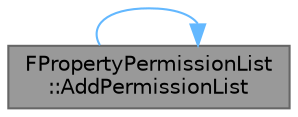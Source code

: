 digraph "FPropertyPermissionList::AddPermissionList"
{
 // INTERACTIVE_SVG=YES
 // LATEX_PDF_SIZE
  bgcolor="transparent";
  edge [fontname=Helvetica,fontsize=10,labelfontname=Helvetica,labelfontsize=10];
  node [fontname=Helvetica,fontsize=10,shape=box,height=0.2,width=0.4];
  rankdir="LR";
  Node1 [id="Node000001",label="FPropertyPermissionList\l::AddPermissionList",height=0.2,width=0.4,color="gray40", fillcolor="grey60", style="filled", fontcolor="black",tooltip="Add a set of rules for a specific base UStruct to determine which properties are visible in all detai..."];
  Node1 -> Node1 [id="edge1_Node000001_Node000001",color="steelblue1",style="solid",tooltip=" "];
}
